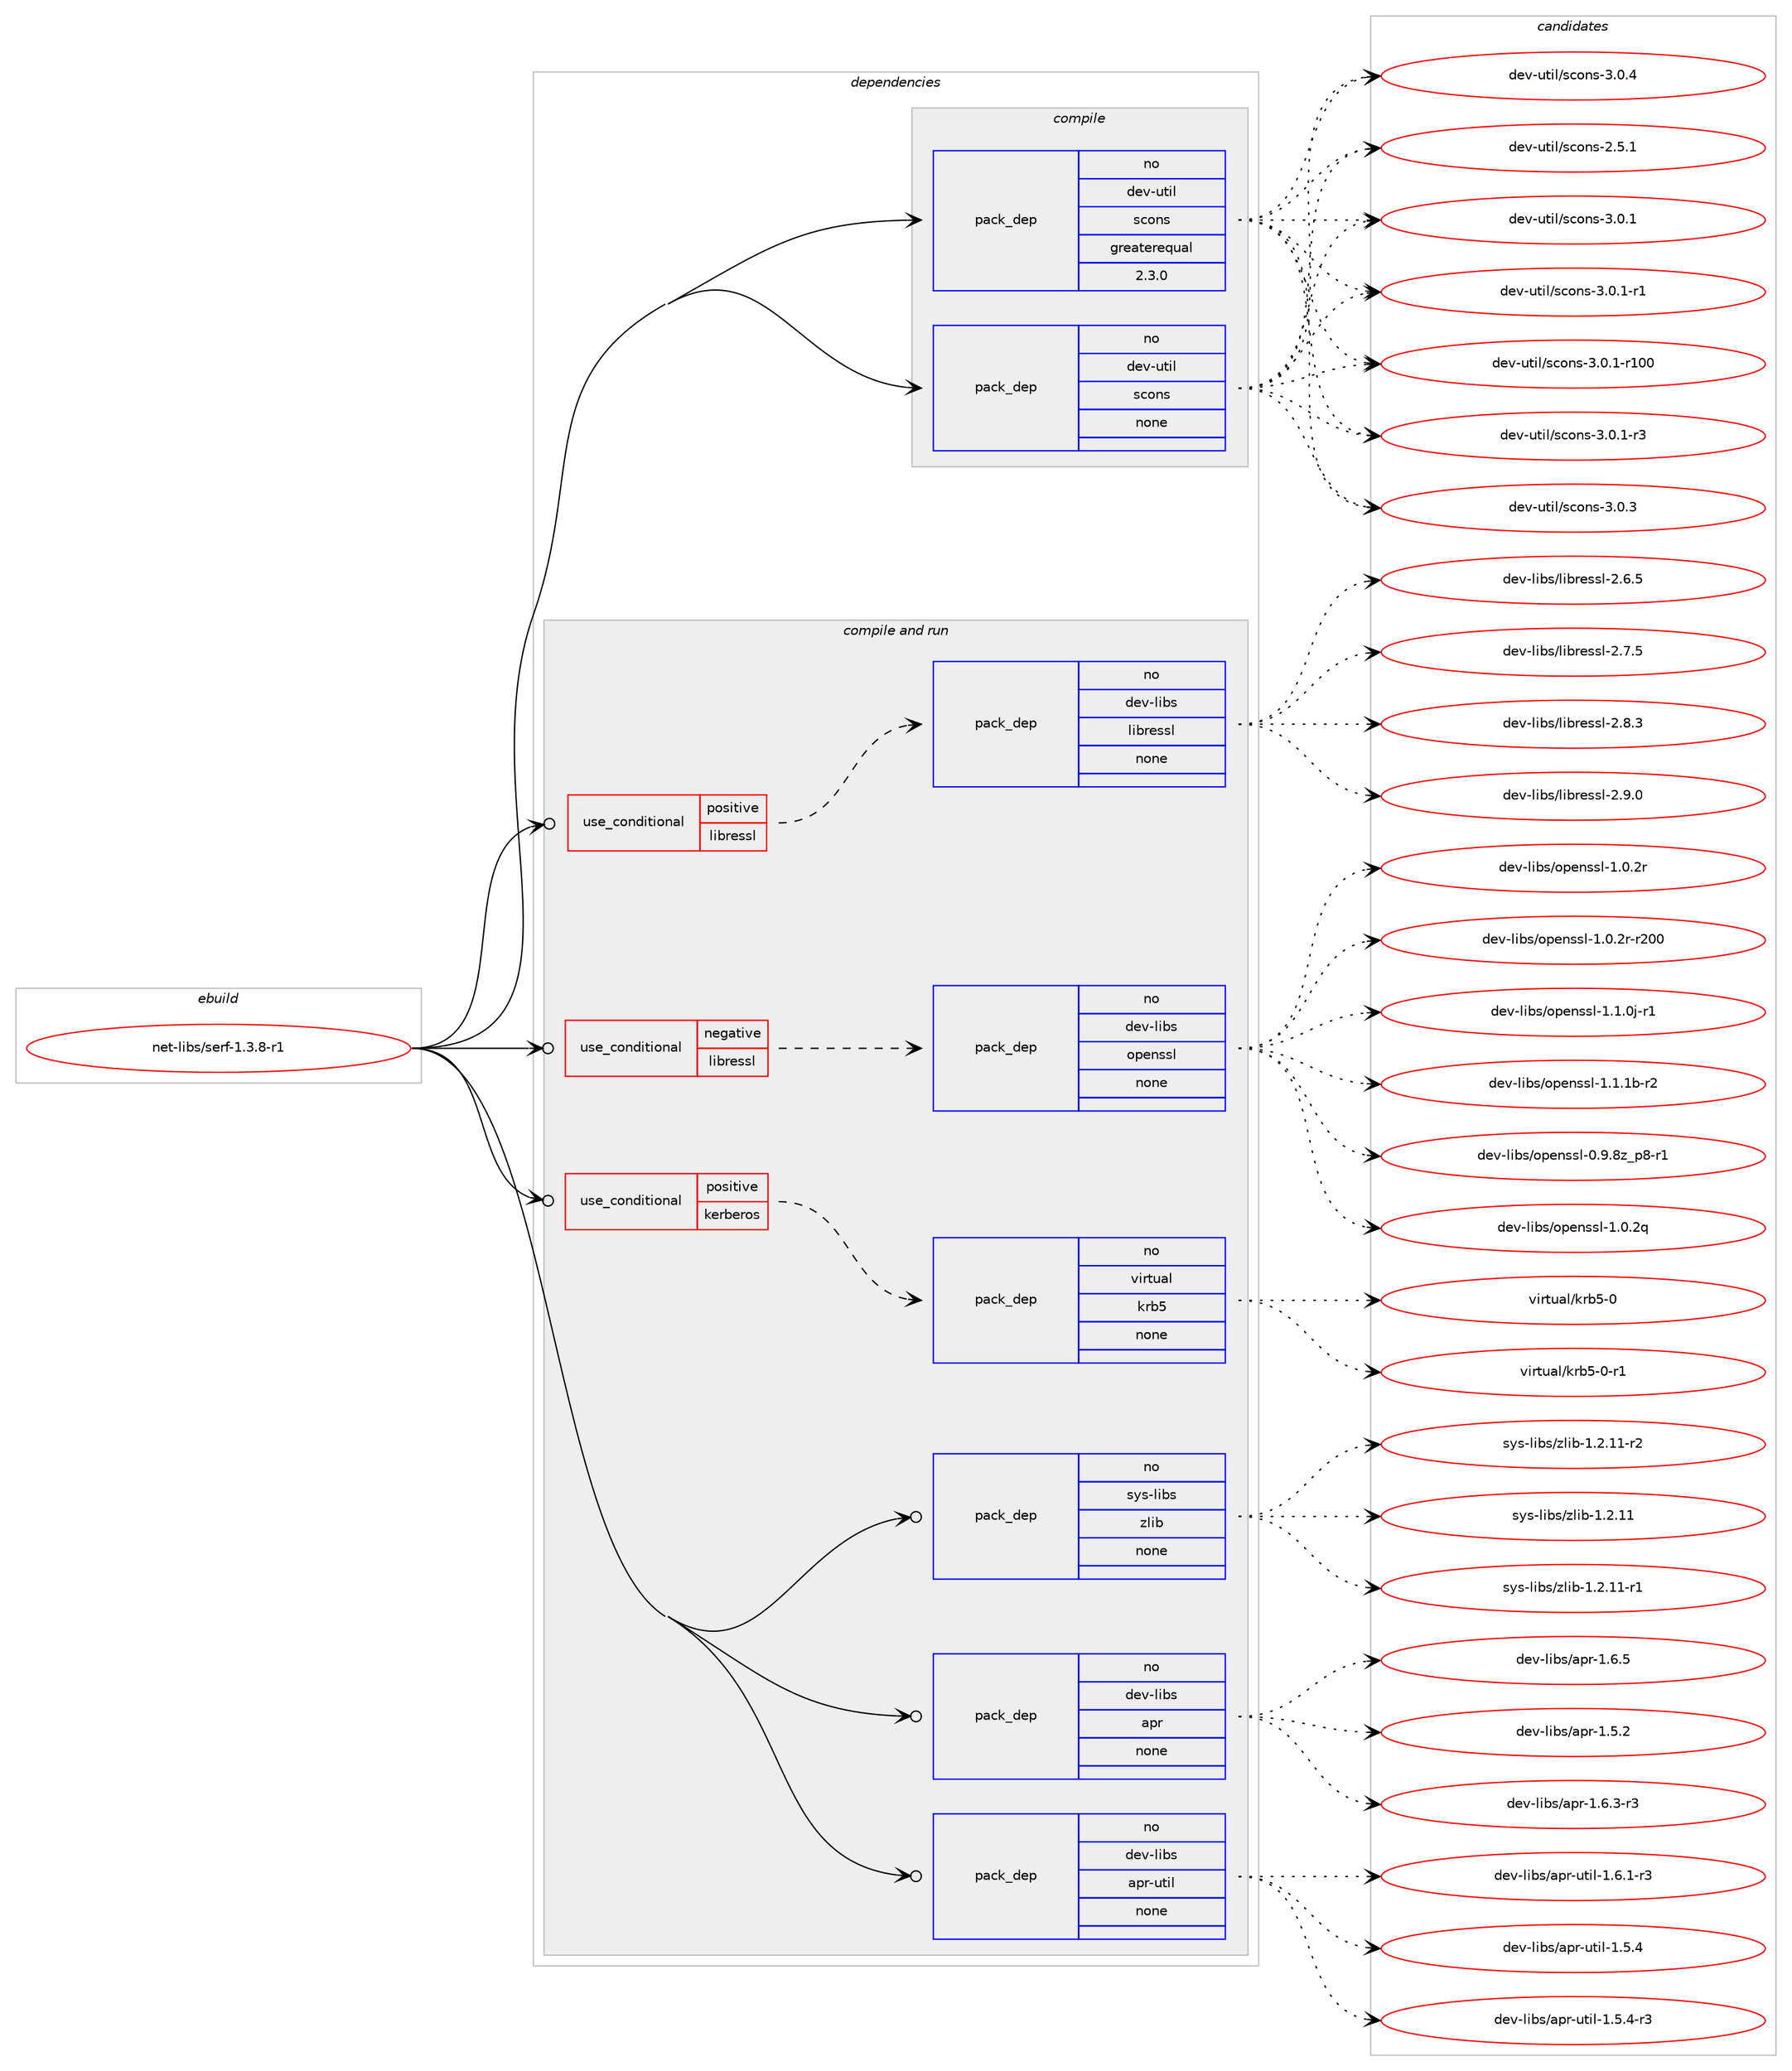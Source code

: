 digraph prolog {

# *************
# Graph options
# *************

newrank=true;
concentrate=true;
compound=true;
graph [rankdir=LR,fontname=Helvetica,fontsize=10,ranksep=1.5];#, ranksep=2.5, nodesep=0.2];
edge  [arrowhead=vee];
node  [fontname=Helvetica,fontsize=10];

# **********
# The ebuild
# **********

subgraph cluster_leftcol {
color=gray;
rank=same;
label=<<i>ebuild</i>>;
id [label="net-libs/serf-1.3.8-r1", color=red, width=4, href="../net-libs/serf-1.3.8-r1.svg"];
}

# ****************
# The dependencies
# ****************

subgraph cluster_midcol {
color=gray;
label=<<i>dependencies</i>>;
subgraph cluster_compile {
fillcolor="#eeeeee";
style=filled;
label=<<i>compile</i>>;
subgraph pack1188170 {
dependency1661947 [label=<<TABLE BORDER="0" CELLBORDER="1" CELLSPACING="0" CELLPADDING="4" WIDTH="220"><TR><TD ROWSPAN="6" CELLPADDING="30">pack_dep</TD></TR><TR><TD WIDTH="110">no</TD></TR><TR><TD>dev-util</TD></TR><TR><TD>scons</TD></TR><TR><TD>greaterequal</TD></TR><TR><TD>2.3.0</TD></TR></TABLE>>, shape=none, color=blue];
}
id:e -> dependency1661947:w [weight=20,style="solid",arrowhead="vee"];
subgraph pack1188171 {
dependency1661948 [label=<<TABLE BORDER="0" CELLBORDER="1" CELLSPACING="0" CELLPADDING="4" WIDTH="220"><TR><TD ROWSPAN="6" CELLPADDING="30">pack_dep</TD></TR><TR><TD WIDTH="110">no</TD></TR><TR><TD>dev-util</TD></TR><TR><TD>scons</TD></TR><TR><TD>none</TD></TR><TR><TD></TD></TR></TABLE>>, shape=none, color=blue];
}
id:e -> dependency1661948:w [weight=20,style="solid",arrowhead="vee"];
}
subgraph cluster_compileandrun {
fillcolor="#eeeeee";
style=filled;
label=<<i>compile and run</i>>;
subgraph cond446783 {
dependency1661949 [label=<<TABLE BORDER="0" CELLBORDER="1" CELLSPACING="0" CELLPADDING="4"><TR><TD ROWSPAN="3" CELLPADDING="10">use_conditional</TD></TR><TR><TD>negative</TD></TR><TR><TD>libressl</TD></TR></TABLE>>, shape=none, color=red];
subgraph pack1188172 {
dependency1661950 [label=<<TABLE BORDER="0" CELLBORDER="1" CELLSPACING="0" CELLPADDING="4" WIDTH="220"><TR><TD ROWSPAN="6" CELLPADDING="30">pack_dep</TD></TR><TR><TD WIDTH="110">no</TD></TR><TR><TD>dev-libs</TD></TR><TR><TD>openssl</TD></TR><TR><TD>none</TD></TR><TR><TD></TD></TR></TABLE>>, shape=none, color=blue];
}
dependency1661949:e -> dependency1661950:w [weight=20,style="dashed",arrowhead="vee"];
}
id:e -> dependency1661949:w [weight=20,style="solid",arrowhead="odotvee"];
subgraph cond446784 {
dependency1661951 [label=<<TABLE BORDER="0" CELLBORDER="1" CELLSPACING="0" CELLPADDING="4"><TR><TD ROWSPAN="3" CELLPADDING="10">use_conditional</TD></TR><TR><TD>positive</TD></TR><TR><TD>kerberos</TD></TR></TABLE>>, shape=none, color=red];
subgraph pack1188173 {
dependency1661952 [label=<<TABLE BORDER="0" CELLBORDER="1" CELLSPACING="0" CELLPADDING="4" WIDTH="220"><TR><TD ROWSPAN="6" CELLPADDING="30">pack_dep</TD></TR><TR><TD WIDTH="110">no</TD></TR><TR><TD>virtual</TD></TR><TR><TD>krb5</TD></TR><TR><TD>none</TD></TR><TR><TD></TD></TR></TABLE>>, shape=none, color=blue];
}
dependency1661951:e -> dependency1661952:w [weight=20,style="dashed",arrowhead="vee"];
}
id:e -> dependency1661951:w [weight=20,style="solid",arrowhead="odotvee"];
subgraph cond446785 {
dependency1661953 [label=<<TABLE BORDER="0" CELLBORDER="1" CELLSPACING="0" CELLPADDING="4"><TR><TD ROWSPAN="3" CELLPADDING="10">use_conditional</TD></TR><TR><TD>positive</TD></TR><TR><TD>libressl</TD></TR></TABLE>>, shape=none, color=red];
subgraph pack1188174 {
dependency1661954 [label=<<TABLE BORDER="0" CELLBORDER="1" CELLSPACING="0" CELLPADDING="4" WIDTH="220"><TR><TD ROWSPAN="6" CELLPADDING="30">pack_dep</TD></TR><TR><TD WIDTH="110">no</TD></TR><TR><TD>dev-libs</TD></TR><TR><TD>libressl</TD></TR><TR><TD>none</TD></TR><TR><TD></TD></TR></TABLE>>, shape=none, color=blue];
}
dependency1661953:e -> dependency1661954:w [weight=20,style="dashed",arrowhead="vee"];
}
id:e -> dependency1661953:w [weight=20,style="solid",arrowhead="odotvee"];
subgraph pack1188175 {
dependency1661955 [label=<<TABLE BORDER="0" CELLBORDER="1" CELLSPACING="0" CELLPADDING="4" WIDTH="220"><TR><TD ROWSPAN="6" CELLPADDING="30">pack_dep</TD></TR><TR><TD WIDTH="110">no</TD></TR><TR><TD>dev-libs</TD></TR><TR><TD>apr</TD></TR><TR><TD>none</TD></TR><TR><TD></TD></TR></TABLE>>, shape=none, color=blue];
}
id:e -> dependency1661955:w [weight=20,style="solid",arrowhead="odotvee"];
subgraph pack1188176 {
dependency1661956 [label=<<TABLE BORDER="0" CELLBORDER="1" CELLSPACING="0" CELLPADDING="4" WIDTH="220"><TR><TD ROWSPAN="6" CELLPADDING="30">pack_dep</TD></TR><TR><TD WIDTH="110">no</TD></TR><TR><TD>dev-libs</TD></TR><TR><TD>apr-util</TD></TR><TR><TD>none</TD></TR><TR><TD></TD></TR></TABLE>>, shape=none, color=blue];
}
id:e -> dependency1661956:w [weight=20,style="solid",arrowhead="odotvee"];
subgraph pack1188177 {
dependency1661957 [label=<<TABLE BORDER="0" CELLBORDER="1" CELLSPACING="0" CELLPADDING="4" WIDTH="220"><TR><TD ROWSPAN="6" CELLPADDING="30">pack_dep</TD></TR><TR><TD WIDTH="110">no</TD></TR><TR><TD>sys-libs</TD></TR><TR><TD>zlib</TD></TR><TR><TD>none</TD></TR><TR><TD></TD></TR></TABLE>>, shape=none, color=blue];
}
id:e -> dependency1661957:w [weight=20,style="solid",arrowhead="odotvee"];
}
subgraph cluster_run {
fillcolor="#eeeeee";
style=filled;
label=<<i>run</i>>;
}
}

# **************
# The candidates
# **************

subgraph cluster_choices {
rank=same;
color=gray;
label=<<i>candidates</i>>;

subgraph choice1188170 {
color=black;
nodesep=1;
choice100101118451171161051084711599111110115455046534649 [label="dev-util/scons-2.5.1", color=red, width=4,href="../dev-util/scons-2.5.1.svg"];
choice100101118451171161051084711599111110115455146484649 [label="dev-util/scons-3.0.1", color=red, width=4,href="../dev-util/scons-3.0.1.svg"];
choice1001011184511711610510847115991111101154551464846494511449 [label="dev-util/scons-3.0.1-r1", color=red, width=4,href="../dev-util/scons-3.0.1-r1.svg"];
choice10010111845117116105108471159911111011545514648464945114494848 [label="dev-util/scons-3.0.1-r100", color=red, width=4,href="../dev-util/scons-3.0.1-r100.svg"];
choice1001011184511711610510847115991111101154551464846494511451 [label="dev-util/scons-3.0.1-r3", color=red, width=4,href="../dev-util/scons-3.0.1-r3.svg"];
choice100101118451171161051084711599111110115455146484651 [label="dev-util/scons-3.0.3", color=red, width=4,href="../dev-util/scons-3.0.3.svg"];
choice100101118451171161051084711599111110115455146484652 [label="dev-util/scons-3.0.4", color=red, width=4,href="../dev-util/scons-3.0.4.svg"];
dependency1661947:e -> choice100101118451171161051084711599111110115455046534649:w [style=dotted,weight="100"];
dependency1661947:e -> choice100101118451171161051084711599111110115455146484649:w [style=dotted,weight="100"];
dependency1661947:e -> choice1001011184511711610510847115991111101154551464846494511449:w [style=dotted,weight="100"];
dependency1661947:e -> choice10010111845117116105108471159911111011545514648464945114494848:w [style=dotted,weight="100"];
dependency1661947:e -> choice1001011184511711610510847115991111101154551464846494511451:w [style=dotted,weight="100"];
dependency1661947:e -> choice100101118451171161051084711599111110115455146484651:w [style=dotted,weight="100"];
dependency1661947:e -> choice100101118451171161051084711599111110115455146484652:w [style=dotted,weight="100"];
}
subgraph choice1188171 {
color=black;
nodesep=1;
choice100101118451171161051084711599111110115455046534649 [label="dev-util/scons-2.5.1", color=red, width=4,href="../dev-util/scons-2.5.1.svg"];
choice100101118451171161051084711599111110115455146484649 [label="dev-util/scons-3.0.1", color=red, width=4,href="../dev-util/scons-3.0.1.svg"];
choice1001011184511711610510847115991111101154551464846494511449 [label="dev-util/scons-3.0.1-r1", color=red, width=4,href="../dev-util/scons-3.0.1-r1.svg"];
choice10010111845117116105108471159911111011545514648464945114494848 [label="dev-util/scons-3.0.1-r100", color=red, width=4,href="../dev-util/scons-3.0.1-r100.svg"];
choice1001011184511711610510847115991111101154551464846494511451 [label="dev-util/scons-3.0.1-r3", color=red, width=4,href="../dev-util/scons-3.0.1-r3.svg"];
choice100101118451171161051084711599111110115455146484651 [label="dev-util/scons-3.0.3", color=red, width=4,href="../dev-util/scons-3.0.3.svg"];
choice100101118451171161051084711599111110115455146484652 [label="dev-util/scons-3.0.4", color=red, width=4,href="../dev-util/scons-3.0.4.svg"];
dependency1661948:e -> choice100101118451171161051084711599111110115455046534649:w [style=dotted,weight="100"];
dependency1661948:e -> choice100101118451171161051084711599111110115455146484649:w [style=dotted,weight="100"];
dependency1661948:e -> choice1001011184511711610510847115991111101154551464846494511449:w [style=dotted,weight="100"];
dependency1661948:e -> choice10010111845117116105108471159911111011545514648464945114494848:w [style=dotted,weight="100"];
dependency1661948:e -> choice1001011184511711610510847115991111101154551464846494511451:w [style=dotted,weight="100"];
dependency1661948:e -> choice100101118451171161051084711599111110115455146484651:w [style=dotted,weight="100"];
dependency1661948:e -> choice100101118451171161051084711599111110115455146484652:w [style=dotted,weight="100"];
}
subgraph choice1188172 {
color=black;
nodesep=1;
choice10010111845108105981154711111210111011511510845484657465612295112564511449 [label="dev-libs/openssl-0.9.8z_p8-r1", color=red, width=4,href="../dev-libs/openssl-0.9.8z_p8-r1.svg"];
choice100101118451081059811547111112101110115115108454946484650113 [label="dev-libs/openssl-1.0.2q", color=red, width=4,href="../dev-libs/openssl-1.0.2q.svg"];
choice100101118451081059811547111112101110115115108454946484650114 [label="dev-libs/openssl-1.0.2r", color=red, width=4,href="../dev-libs/openssl-1.0.2r.svg"];
choice10010111845108105981154711111210111011511510845494648465011445114504848 [label="dev-libs/openssl-1.0.2r-r200", color=red, width=4,href="../dev-libs/openssl-1.0.2r-r200.svg"];
choice1001011184510810598115471111121011101151151084549464946481064511449 [label="dev-libs/openssl-1.1.0j-r1", color=red, width=4,href="../dev-libs/openssl-1.1.0j-r1.svg"];
choice100101118451081059811547111112101110115115108454946494649984511450 [label="dev-libs/openssl-1.1.1b-r2", color=red, width=4,href="../dev-libs/openssl-1.1.1b-r2.svg"];
dependency1661950:e -> choice10010111845108105981154711111210111011511510845484657465612295112564511449:w [style=dotted,weight="100"];
dependency1661950:e -> choice100101118451081059811547111112101110115115108454946484650113:w [style=dotted,weight="100"];
dependency1661950:e -> choice100101118451081059811547111112101110115115108454946484650114:w [style=dotted,weight="100"];
dependency1661950:e -> choice10010111845108105981154711111210111011511510845494648465011445114504848:w [style=dotted,weight="100"];
dependency1661950:e -> choice1001011184510810598115471111121011101151151084549464946481064511449:w [style=dotted,weight="100"];
dependency1661950:e -> choice100101118451081059811547111112101110115115108454946494649984511450:w [style=dotted,weight="100"];
}
subgraph choice1188173 {
color=black;
nodesep=1;
choice118105114116117971084710711498534548 [label="virtual/krb5-0", color=red, width=4,href="../virtual/krb5-0.svg"];
choice1181051141161179710847107114985345484511449 [label="virtual/krb5-0-r1", color=red, width=4,href="../virtual/krb5-0-r1.svg"];
dependency1661952:e -> choice118105114116117971084710711498534548:w [style=dotted,weight="100"];
dependency1661952:e -> choice1181051141161179710847107114985345484511449:w [style=dotted,weight="100"];
}
subgraph choice1188174 {
color=black;
nodesep=1;
choice10010111845108105981154710810598114101115115108455046544653 [label="dev-libs/libressl-2.6.5", color=red, width=4,href="../dev-libs/libressl-2.6.5.svg"];
choice10010111845108105981154710810598114101115115108455046554653 [label="dev-libs/libressl-2.7.5", color=red, width=4,href="../dev-libs/libressl-2.7.5.svg"];
choice10010111845108105981154710810598114101115115108455046564651 [label="dev-libs/libressl-2.8.3", color=red, width=4,href="../dev-libs/libressl-2.8.3.svg"];
choice10010111845108105981154710810598114101115115108455046574648 [label="dev-libs/libressl-2.9.0", color=red, width=4,href="../dev-libs/libressl-2.9.0.svg"];
dependency1661954:e -> choice10010111845108105981154710810598114101115115108455046544653:w [style=dotted,weight="100"];
dependency1661954:e -> choice10010111845108105981154710810598114101115115108455046554653:w [style=dotted,weight="100"];
dependency1661954:e -> choice10010111845108105981154710810598114101115115108455046564651:w [style=dotted,weight="100"];
dependency1661954:e -> choice10010111845108105981154710810598114101115115108455046574648:w [style=dotted,weight="100"];
}
subgraph choice1188175 {
color=black;
nodesep=1;
choice10010111845108105981154797112114454946534650 [label="dev-libs/apr-1.5.2", color=red, width=4,href="../dev-libs/apr-1.5.2.svg"];
choice100101118451081059811547971121144549465446514511451 [label="dev-libs/apr-1.6.3-r3", color=red, width=4,href="../dev-libs/apr-1.6.3-r3.svg"];
choice10010111845108105981154797112114454946544653 [label="dev-libs/apr-1.6.5", color=red, width=4,href="../dev-libs/apr-1.6.5.svg"];
dependency1661955:e -> choice10010111845108105981154797112114454946534650:w [style=dotted,weight="100"];
dependency1661955:e -> choice100101118451081059811547971121144549465446514511451:w [style=dotted,weight="100"];
dependency1661955:e -> choice10010111845108105981154797112114454946544653:w [style=dotted,weight="100"];
}
subgraph choice1188176 {
color=black;
nodesep=1;
choice1001011184510810598115479711211445117116105108454946534652 [label="dev-libs/apr-util-1.5.4", color=red, width=4,href="../dev-libs/apr-util-1.5.4.svg"];
choice10010111845108105981154797112114451171161051084549465346524511451 [label="dev-libs/apr-util-1.5.4-r3", color=red, width=4,href="../dev-libs/apr-util-1.5.4-r3.svg"];
choice10010111845108105981154797112114451171161051084549465446494511451 [label="dev-libs/apr-util-1.6.1-r3", color=red, width=4,href="../dev-libs/apr-util-1.6.1-r3.svg"];
dependency1661956:e -> choice1001011184510810598115479711211445117116105108454946534652:w [style=dotted,weight="100"];
dependency1661956:e -> choice10010111845108105981154797112114451171161051084549465346524511451:w [style=dotted,weight="100"];
dependency1661956:e -> choice10010111845108105981154797112114451171161051084549465446494511451:w [style=dotted,weight="100"];
}
subgraph choice1188177 {
color=black;
nodesep=1;
choice1151211154510810598115471221081059845494650464949 [label="sys-libs/zlib-1.2.11", color=red, width=4,href="../sys-libs/zlib-1.2.11.svg"];
choice11512111545108105981154712210810598454946504649494511449 [label="sys-libs/zlib-1.2.11-r1", color=red, width=4,href="../sys-libs/zlib-1.2.11-r1.svg"];
choice11512111545108105981154712210810598454946504649494511450 [label="sys-libs/zlib-1.2.11-r2", color=red, width=4,href="../sys-libs/zlib-1.2.11-r2.svg"];
dependency1661957:e -> choice1151211154510810598115471221081059845494650464949:w [style=dotted,weight="100"];
dependency1661957:e -> choice11512111545108105981154712210810598454946504649494511449:w [style=dotted,weight="100"];
dependency1661957:e -> choice11512111545108105981154712210810598454946504649494511450:w [style=dotted,weight="100"];
}
}

}
